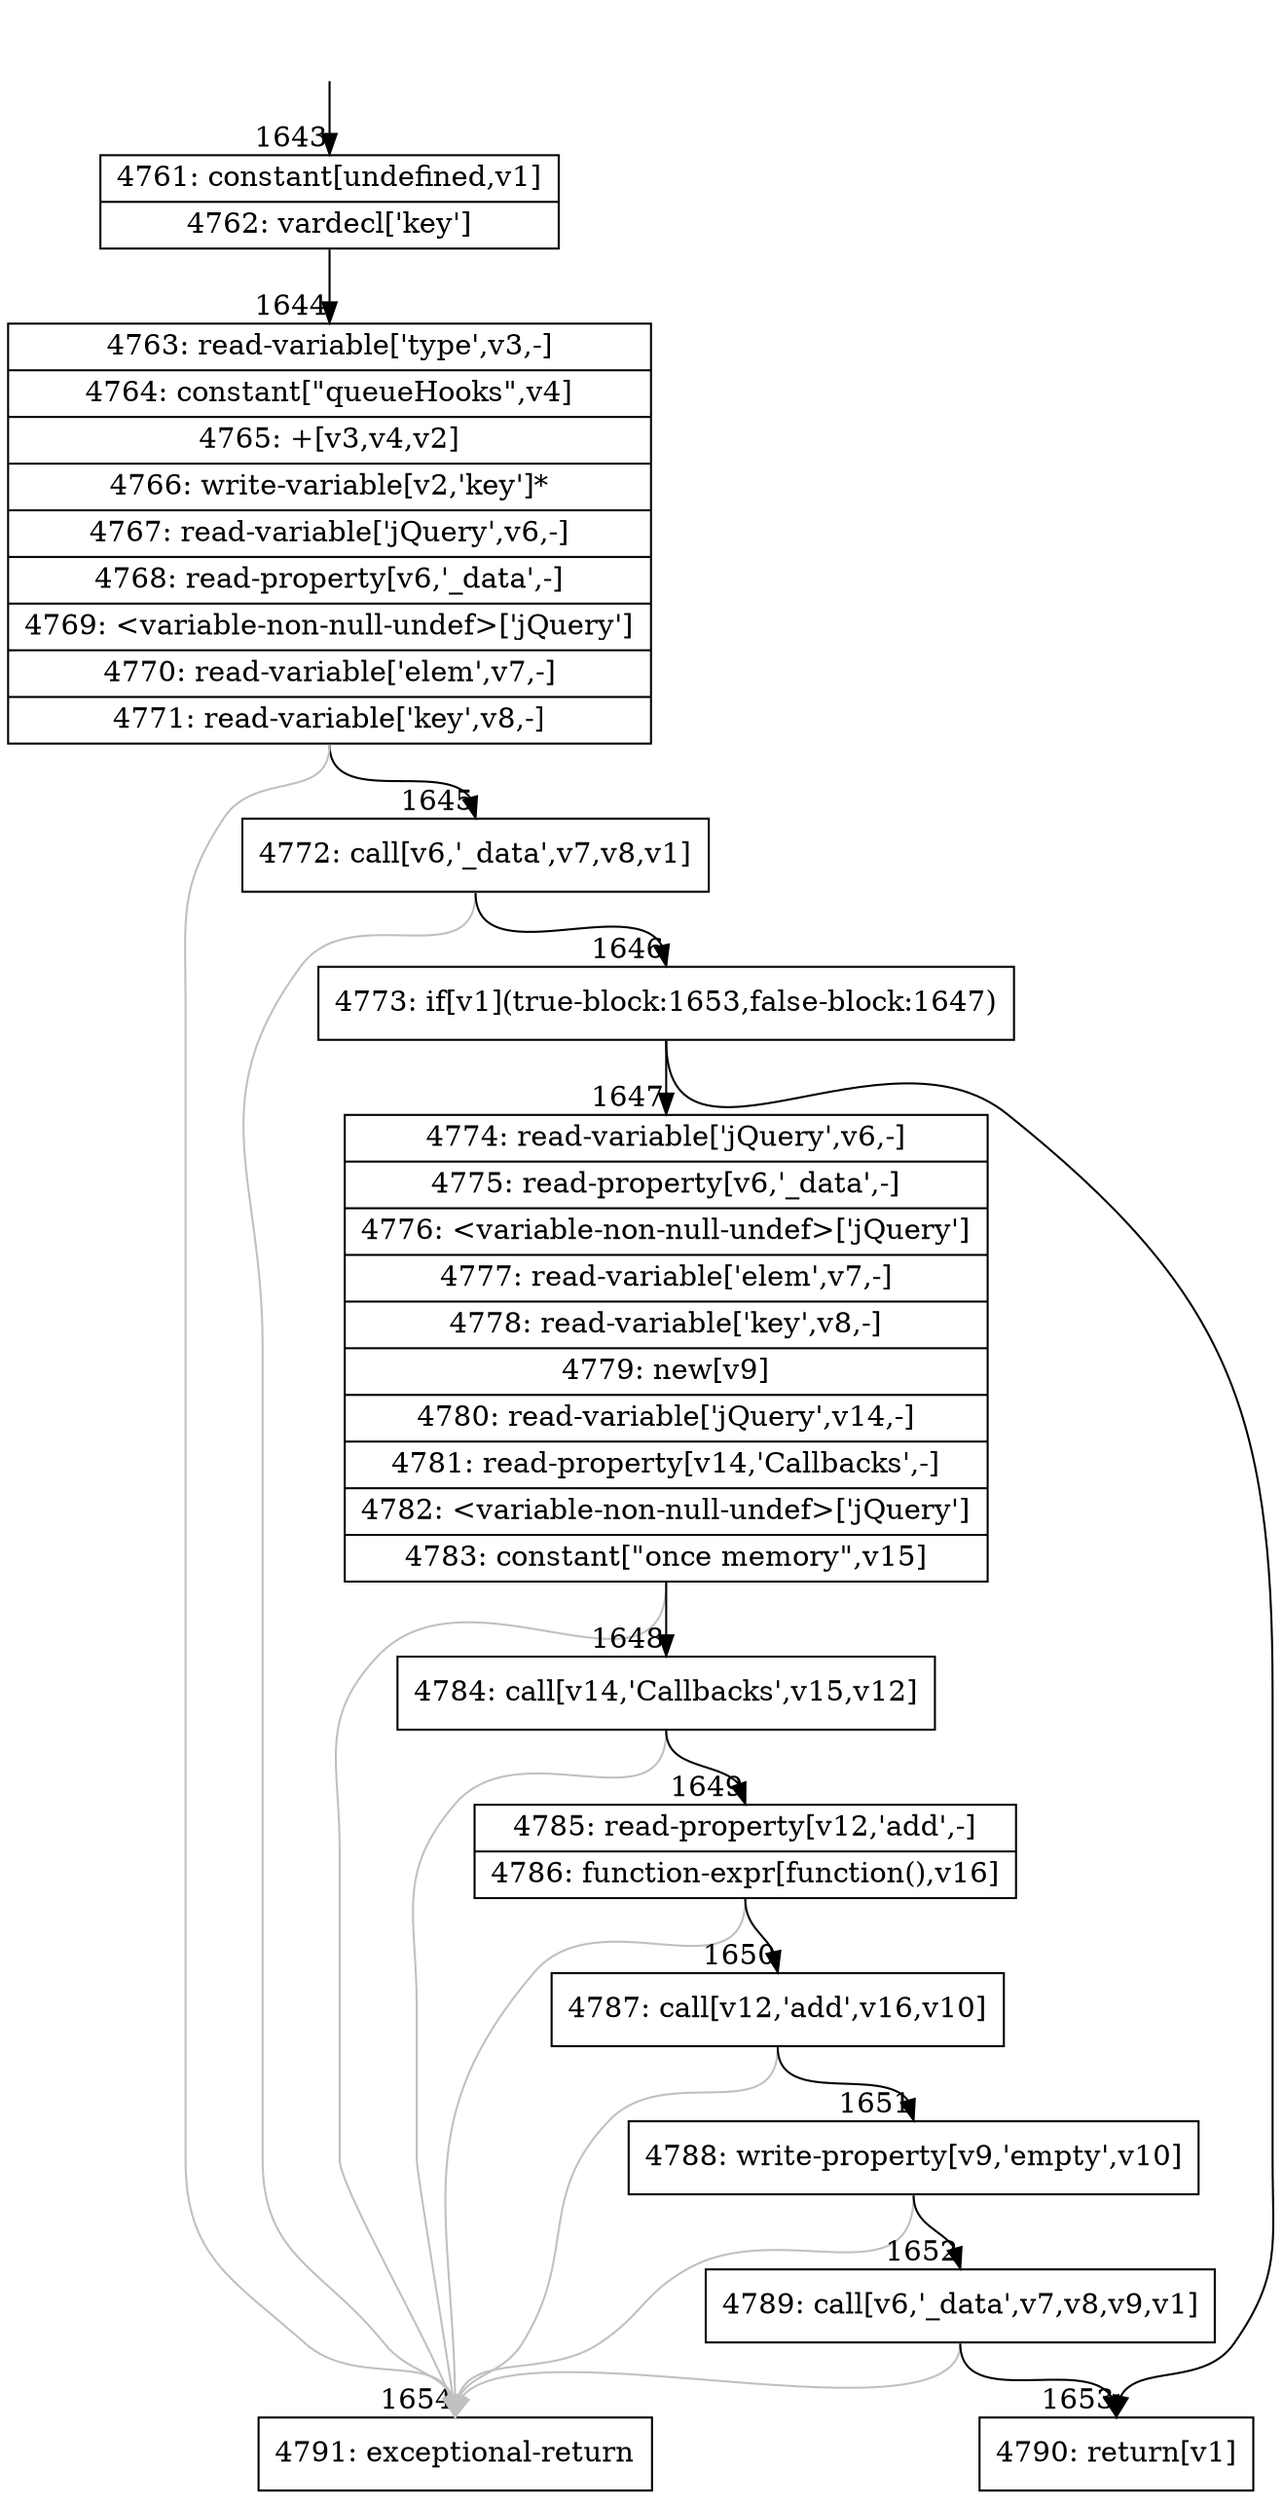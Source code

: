 digraph {
rankdir="TD"
BB_entry111[shape=none,label=""];
BB_entry111 -> BB1643 [tailport=s, headport=n, headlabel="    1643"]
BB1643 [shape=record label="{4761: constant[undefined,v1]|4762: vardecl['key']}" ] 
BB1643 -> BB1644 [tailport=s, headport=n, headlabel="      1644"]
BB1644 [shape=record label="{4763: read-variable['type',v3,-]|4764: constant[\"queueHooks\",v4]|4765: +[v3,v4,v2]|4766: write-variable[v2,'key']*|4767: read-variable['jQuery',v6,-]|4768: read-property[v6,'_data',-]|4769: \<variable-non-null-undef\>['jQuery']|4770: read-variable['elem',v7,-]|4771: read-variable['key',v8,-]}" ] 
BB1644 -> BB1645 [tailport=s, headport=n, headlabel="      1645"]
BB1644 -> BB1654 [tailport=s, headport=n, color=gray, headlabel="      1654"]
BB1645 [shape=record label="{4772: call[v6,'_data',v7,v8,v1]}" ] 
BB1645 -> BB1646 [tailport=s, headport=n, headlabel="      1646"]
BB1645 -> BB1654 [tailport=s, headport=n, color=gray]
BB1646 [shape=record label="{4773: if[v1](true-block:1653,false-block:1647)}" ] 
BB1646 -> BB1653 [tailport=s, headport=n, headlabel="      1653"]
BB1646 -> BB1647 [tailport=s, headport=n, headlabel="      1647"]
BB1647 [shape=record label="{4774: read-variable['jQuery',v6,-]|4775: read-property[v6,'_data',-]|4776: \<variable-non-null-undef\>['jQuery']|4777: read-variable['elem',v7,-]|4778: read-variable['key',v8,-]|4779: new[v9]|4780: read-variable['jQuery',v14,-]|4781: read-property[v14,'Callbacks',-]|4782: \<variable-non-null-undef\>['jQuery']|4783: constant[\"once memory\",v15]}" ] 
BB1647 -> BB1648 [tailport=s, headport=n, headlabel="      1648"]
BB1647 -> BB1654 [tailport=s, headport=n, color=gray]
BB1648 [shape=record label="{4784: call[v14,'Callbacks',v15,v12]}" ] 
BB1648 -> BB1649 [tailport=s, headport=n, headlabel="      1649"]
BB1648 -> BB1654 [tailport=s, headport=n, color=gray]
BB1649 [shape=record label="{4785: read-property[v12,'add',-]|4786: function-expr[function(),v16]}" ] 
BB1649 -> BB1650 [tailport=s, headport=n, headlabel="      1650"]
BB1649 -> BB1654 [tailport=s, headport=n, color=gray]
BB1650 [shape=record label="{4787: call[v12,'add',v16,v10]}" ] 
BB1650 -> BB1651 [tailport=s, headport=n, headlabel="      1651"]
BB1650 -> BB1654 [tailport=s, headport=n, color=gray]
BB1651 [shape=record label="{4788: write-property[v9,'empty',v10]}" ] 
BB1651 -> BB1652 [tailport=s, headport=n, headlabel="      1652"]
BB1651 -> BB1654 [tailport=s, headport=n, color=gray]
BB1652 [shape=record label="{4789: call[v6,'_data',v7,v8,v9,v1]}" ] 
BB1652 -> BB1653 [tailport=s, headport=n]
BB1652 -> BB1654 [tailport=s, headport=n, color=gray]
BB1653 [shape=record label="{4790: return[v1]}" ] 
BB1654 [shape=record label="{4791: exceptional-return}" ] 
}
